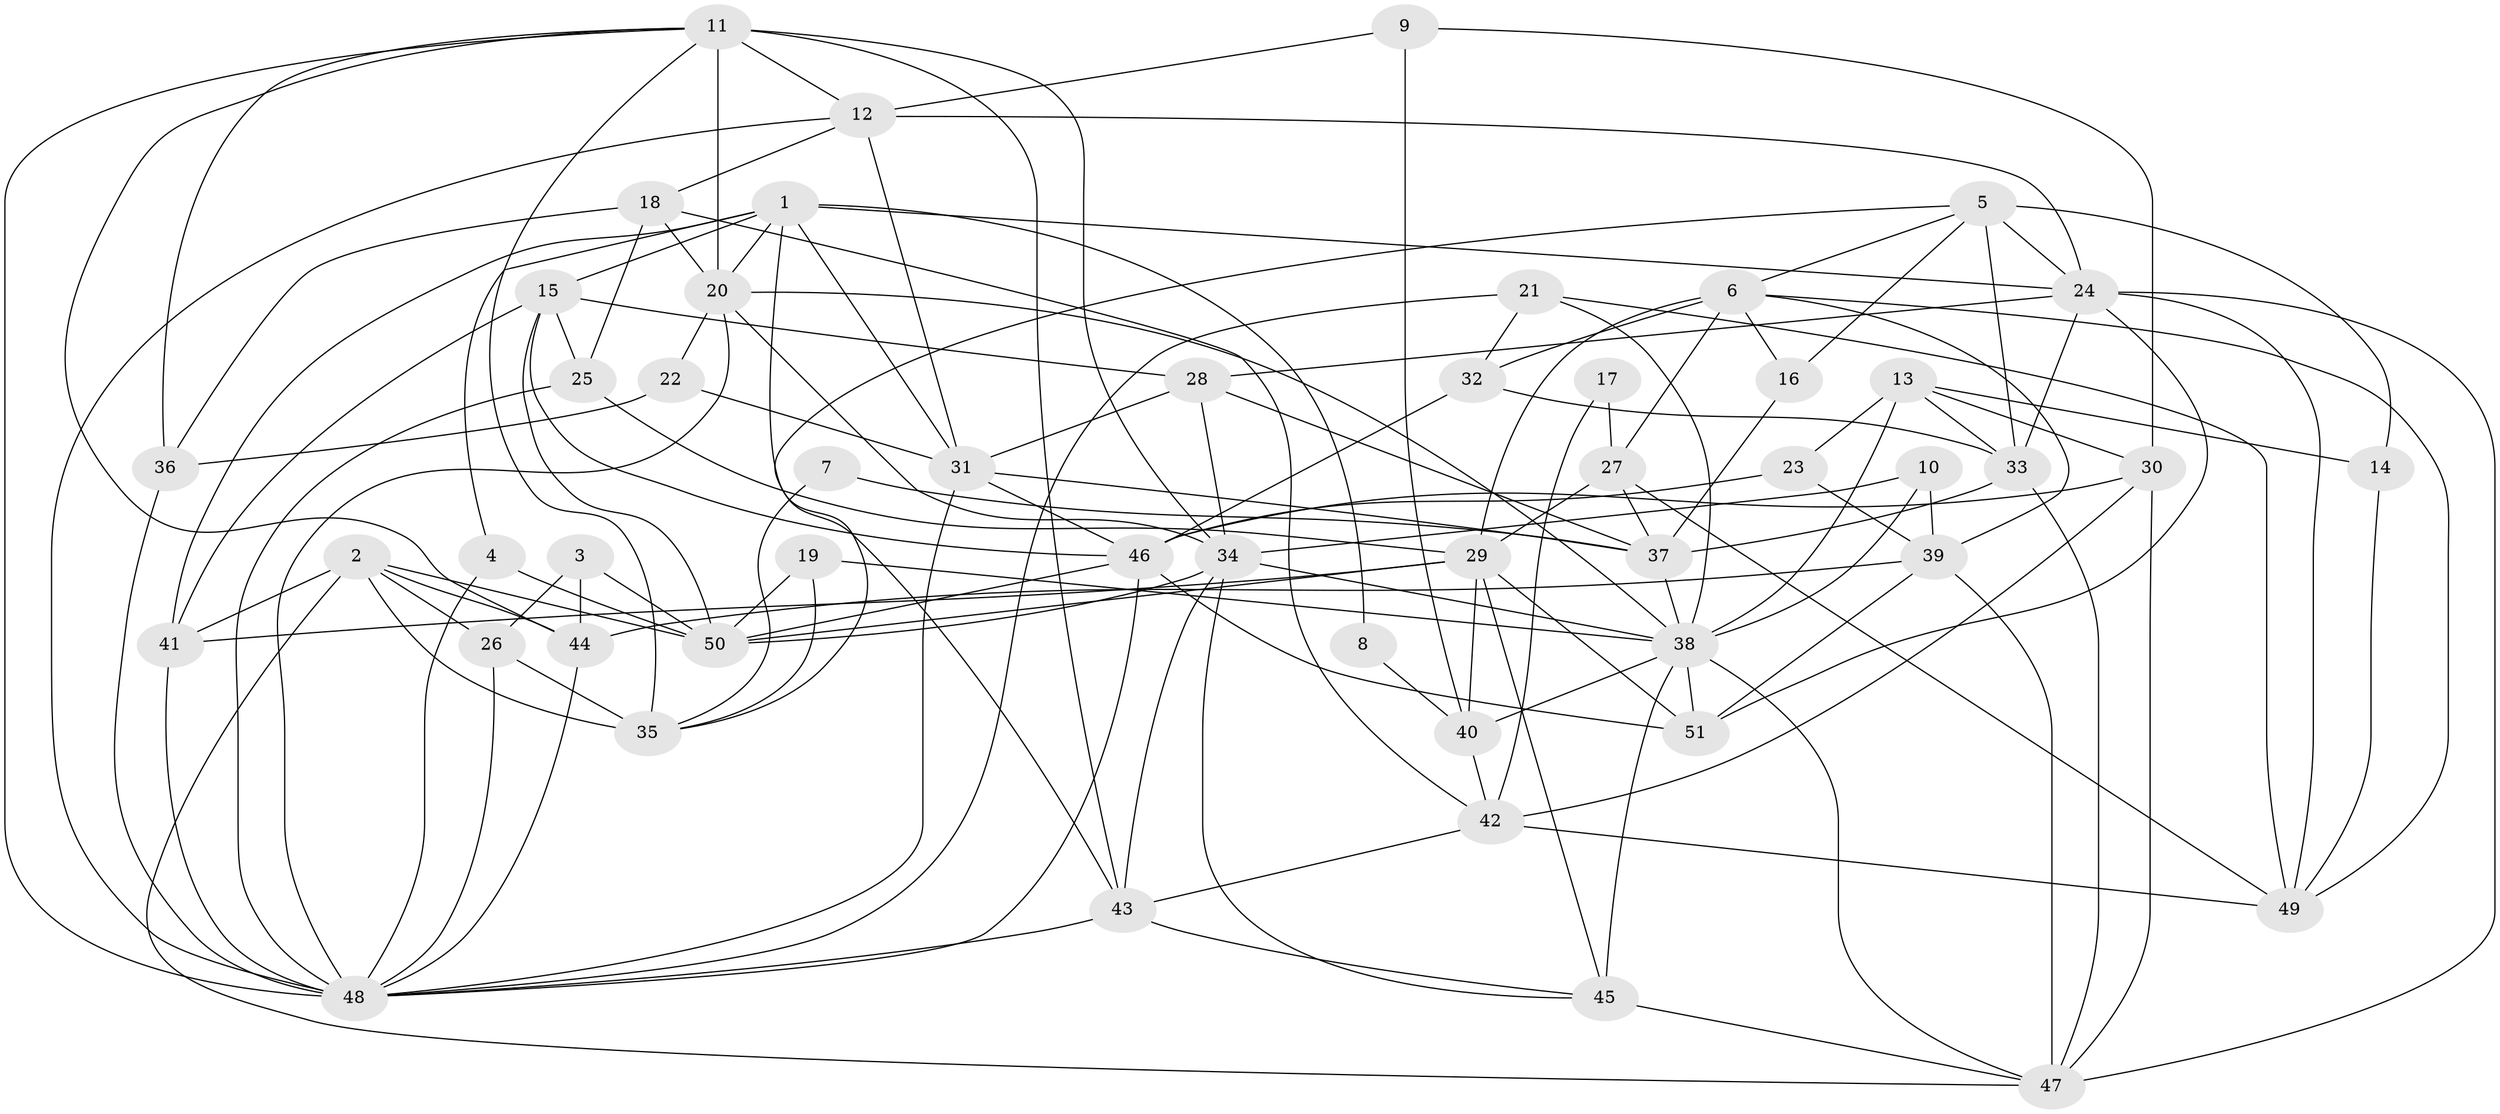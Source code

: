 // original degree distribution, {4: 0.23529411764705882, 5: 0.18627450980392157, 3: 0.29411764705882354, 7: 0.0392156862745098, 2: 0.13725490196078433, 6: 0.08823529411764706, 9: 0.00980392156862745, 8: 0.00980392156862745}
// Generated by graph-tools (version 1.1) at 2025/50/03/09/25 03:50:03]
// undirected, 51 vertices, 139 edges
graph export_dot {
graph [start="1"]
  node [color=gray90,style=filled];
  1;
  2;
  3;
  4;
  5;
  6;
  7;
  8;
  9;
  10;
  11;
  12;
  13;
  14;
  15;
  16;
  17;
  18;
  19;
  20;
  21;
  22;
  23;
  24;
  25;
  26;
  27;
  28;
  29;
  30;
  31;
  32;
  33;
  34;
  35;
  36;
  37;
  38;
  39;
  40;
  41;
  42;
  43;
  44;
  45;
  46;
  47;
  48;
  49;
  50;
  51;
  1 -- 4 [weight=1.0];
  1 -- 8 [weight=1.0];
  1 -- 15 [weight=1.0];
  1 -- 20 [weight=1.0];
  1 -- 24 [weight=1.0];
  1 -- 31 [weight=1.0];
  1 -- 41 [weight=1.0];
  1 -- 43 [weight=1.0];
  2 -- 26 [weight=1.0];
  2 -- 35 [weight=1.0];
  2 -- 41 [weight=1.0];
  2 -- 44 [weight=1.0];
  2 -- 47 [weight=1.0];
  2 -- 50 [weight=1.0];
  3 -- 26 [weight=1.0];
  3 -- 44 [weight=1.0];
  3 -- 50 [weight=1.0];
  4 -- 48 [weight=1.0];
  4 -- 50 [weight=1.0];
  5 -- 6 [weight=1.0];
  5 -- 14 [weight=1.0];
  5 -- 16 [weight=1.0];
  5 -- 24 [weight=1.0];
  5 -- 33 [weight=1.0];
  5 -- 35 [weight=1.0];
  6 -- 16 [weight=1.0];
  6 -- 27 [weight=1.0];
  6 -- 29 [weight=2.0];
  6 -- 32 [weight=1.0];
  6 -- 39 [weight=1.0];
  6 -- 49 [weight=1.0];
  7 -- 35 [weight=1.0];
  7 -- 37 [weight=1.0];
  8 -- 40 [weight=1.0];
  9 -- 12 [weight=1.0];
  9 -- 30 [weight=1.0];
  9 -- 40 [weight=1.0];
  10 -- 34 [weight=1.0];
  10 -- 38 [weight=1.0];
  10 -- 39 [weight=1.0];
  11 -- 12 [weight=1.0];
  11 -- 20 [weight=1.0];
  11 -- 34 [weight=2.0];
  11 -- 35 [weight=1.0];
  11 -- 36 [weight=1.0];
  11 -- 43 [weight=1.0];
  11 -- 44 [weight=1.0];
  11 -- 48 [weight=1.0];
  12 -- 18 [weight=1.0];
  12 -- 24 [weight=1.0];
  12 -- 31 [weight=1.0];
  12 -- 48 [weight=1.0];
  13 -- 14 [weight=1.0];
  13 -- 23 [weight=1.0];
  13 -- 30 [weight=1.0];
  13 -- 33 [weight=1.0];
  13 -- 38 [weight=1.0];
  14 -- 49 [weight=1.0];
  15 -- 25 [weight=1.0];
  15 -- 28 [weight=1.0];
  15 -- 41 [weight=1.0];
  15 -- 46 [weight=1.0];
  15 -- 50 [weight=1.0];
  16 -- 37 [weight=1.0];
  17 -- 27 [weight=1.0];
  17 -- 42 [weight=1.0];
  18 -- 20 [weight=1.0];
  18 -- 25 [weight=1.0];
  18 -- 36 [weight=1.0];
  18 -- 42 [weight=1.0];
  19 -- 35 [weight=1.0];
  19 -- 38 [weight=1.0];
  19 -- 50 [weight=1.0];
  20 -- 22 [weight=1.0];
  20 -- 34 [weight=1.0];
  20 -- 38 [weight=1.0];
  20 -- 48 [weight=1.0];
  21 -- 32 [weight=1.0];
  21 -- 38 [weight=1.0];
  21 -- 48 [weight=1.0];
  21 -- 49 [weight=1.0];
  22 -- 31 [weight=1.0];
  22 -- 36 [weight=1.0];
  23 -- 39 [weight=1.0];
  23 -- 46 [weight=1.0];
  24 -- 28 [weight=1.0];
  24 -- 33 [weight=1.0];
  24 -- 47 [weight=1.0];
  24 -- 49 [weight=1.0];
  24 -- 51 [weight=1.0];
  25 -- 29 [weight=1.0];
  25 -- 48 [weight=1.0];
  26 -- 35 [weight=2.0];
  26 -- 48 [weight=1.0];
  27 -- 29 [weight=1.0];
  27 -- 37 [weight=1.0];
  27 -- 49 [weight=1.0];
  28 -- 31 [weight=1.0];
  28 -- 34 [weight=1.0];
  28 -- 37 [weight=1.0];
  29 -- 40 [weight=1.0];
  29 -- 41 [weight=1.0];
  29 -- 45 [weight=1.0];
  29 -- 50 [weight=1.0];
  29 -- 51 [weight=1.0];
  30 -- 42 [weight=1.0];
  30 -- 46 [weight=2.0];
  30 -- 47 [weight=1.0];
  31 -- 37 [weight=1.0];
  31 -- 46 [weight=1.0];
  31 -- 48 [weight=1.0];
  32 -- 33 [weight=1.0];
  32 -- 46 [weight=1.0];
  33 -- 37 [weight=1.0];
  33 -- 47 [weight=1.0];
  34 -- 38 [weight=1.0];
  34 -- 43 [weight=1.0];
  34 -- 45 [weight=1.0];
  34 -- 50 [weight=1.0];
  36 -- 48 [weight=2.0];
  37 -- 38 [weight=2.0];
  38 -- 40 [weight=1.0];
  38 -- 45 [weight=2.0];
  38 -- 47 [weight=1.0];
  38 -- 51 [weight=1.0];
  39 -- 44 [weight=1.0];
  39 -- 47 [weight=1.0];
  39 -- 51 [weight=1.0];
  40 -- 42 [weight=1.0];
  41 -- 48 [weight=1.0];
  42 -- 43 [weight=1.0];
  42 -- 49 [weight=1.0];
  43 -- 45 [weight=1.0];
  43 -- 48 [weight=1.0];
  44 -- 48 [weight=1.0];
  45 -- 47 [weight=1.0];
  46 -- 48 [weight=1.0];
  46 -- 50 [weight=1.0];
  46 -- 51 [weight=1.0];
}

